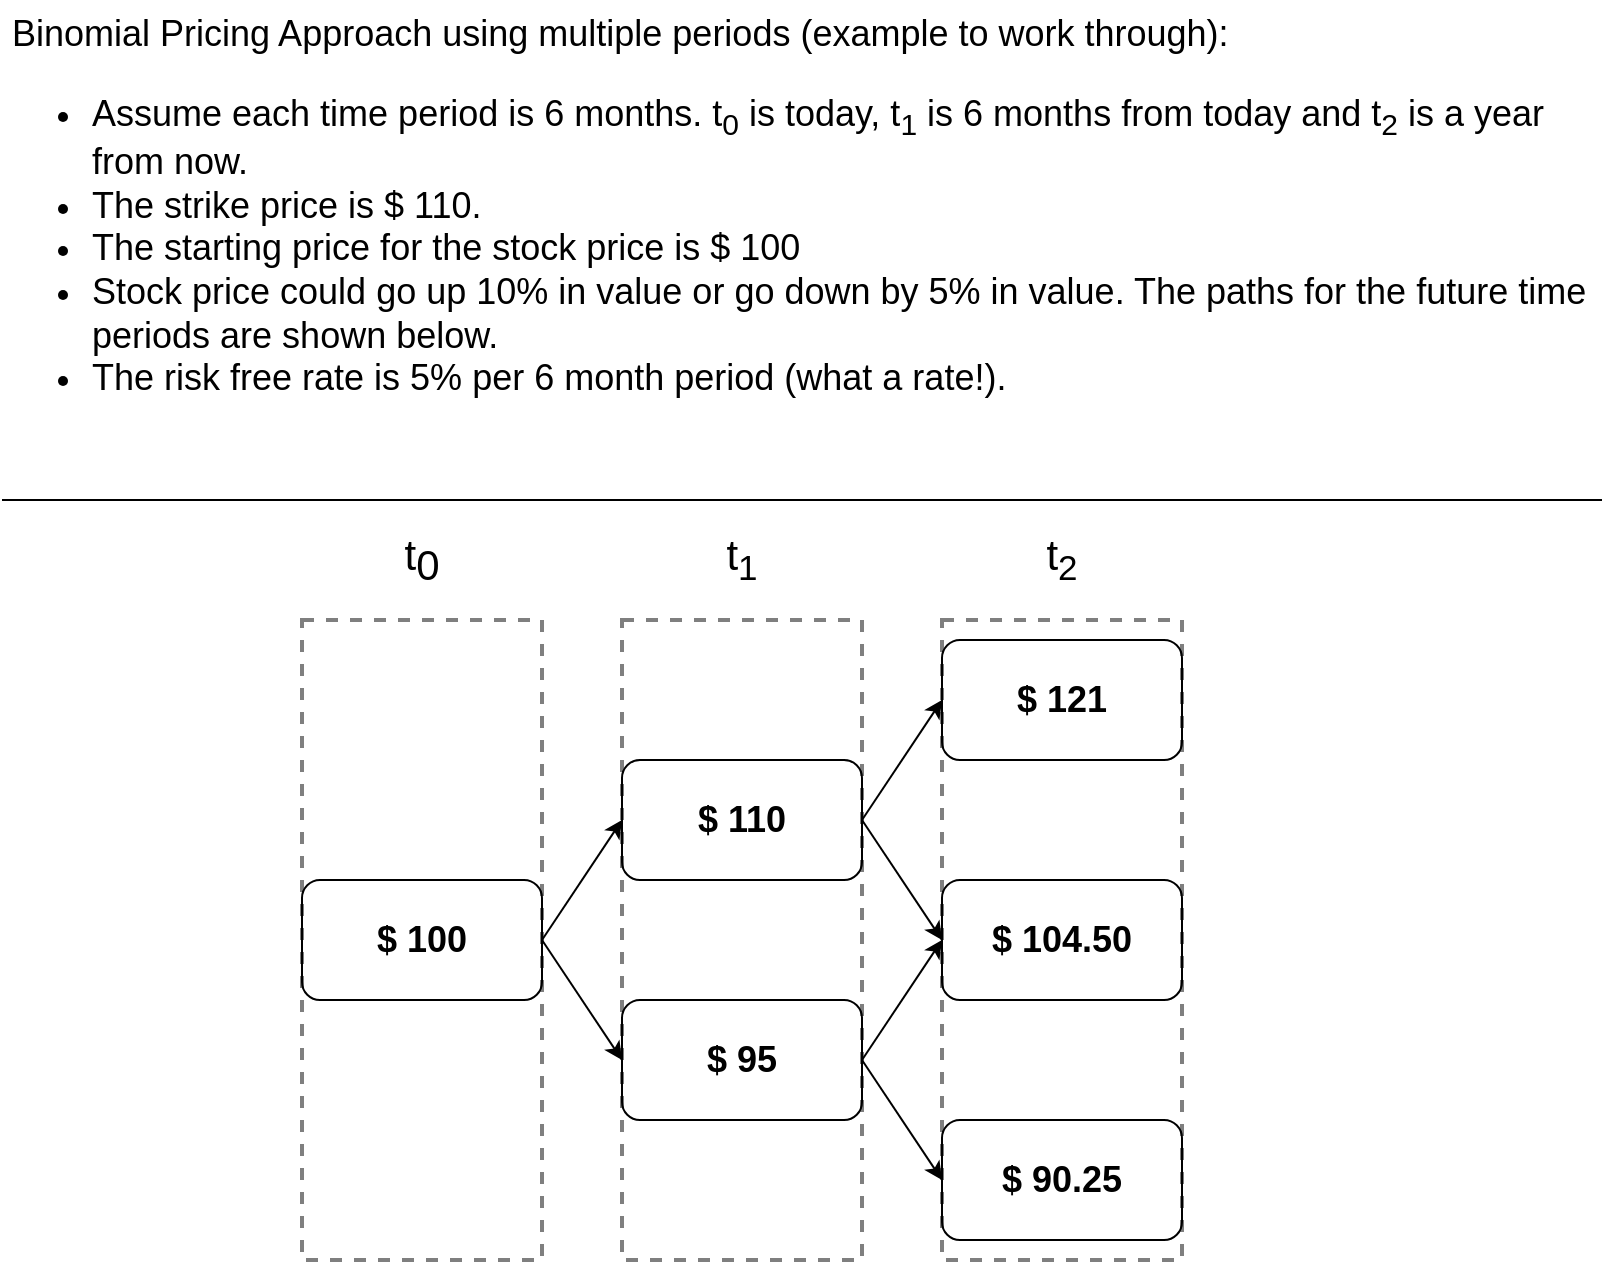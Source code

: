 <mxfile version="12.4.3" type="github" pages="1"><diagram id="LkOkH6vTTalD8n80lZn4" name="Page-1"><mxGraphModel dx="1513" dy="694" grid="0" gridSize="10" guides="1" tooltips="1" connect="1" arrows="1" fold="1" page="0" pageScale="1" pageWidth="850" pageHeight="1100" math="0" shadow="0"><root><mxCell id="0"/><mxCell id="1" parent="0"/><mxCell id="q_X1fkAj1-IbZzHceIZN-1" value="$ 100" style="rounded=1;whiteSpace=wrap;html=1;fontStyle=1;fontSize=18;" vertex="1" parent="1"><mxGeometry x="110" y="450" width="120" height="60" as="geometry"/></mxCell><mxCell id="q_X1fkAj1-IbZzHceIZN-3" value="$ 110" style="rounded=1;whiteSpace=wrap;html=1;direction=east;fontSize=18;fontStyle=1" vertex="1" parent="1"><mxGeometry x="270" y="390" width="120" height="60" as="geometry"/></mxCell><mxCell id="q_X1fkAj1-IbZzHceIZN-4" value="$ 95" style="rounded=1;whiteSpace=wrap;html=1;fontSize=18;fontStyle=1" vertex="1" parent="1"><mxGeometry x="270" y="510" width="120" height="60" as="geometry"/></mxCell><mxCell id="q_X1fkAj1-IbZzHceIZN-5" value="$ 104.50" style="rounded=1;whiteSpace=wrap;html=1;fontSize=18;fontStyle=1" vertex="1" parent="1"><mxGeometry x="430" y="450" width="120" height="60" as="geometry"/></mxCell><mxCell id="q_X1fkAj1-IbZzHceIZN-6" value="$ 121" style="rounded=1;whiteSpace=wrap;html=1;fontSize=18;fontStyle=1" vertex="1" parent="1"><mxGeometry x="430" y="330" width="120" height="60" as="geometry"/></mxCell><mxCell id="q_X1fkAj1-IbZzHceIZN-7" value="$ 90.25" style="rounded=1;whiteSpace=wrap;html=1;fontSize=18;fontStyle=1" vertex="1" parent="1"><mxGeometry x="430" y="570" width="120" height="60" as="geometry"/></mxCell><mxCell id="q_X1fkAj1-IbZzHceIZN-8" value="" style="endArrow=classic;html=1;entryX=0;entryY=0.5;entryDx=0;entryDy=0;exitX=1;exitY=0.5;exitDx=0;exitDy=0;" edge="1" parent="1" source="q_X1fkAj1-IbZzHceIZN-1" target="q_X1fkAj1-IbZzHceIZN-3"><mxGeometry width="50" height="50" relative="1" as="geometry"><mxPoint x="220" y="480" as="sourcePoint"/><mxPoint x="270" y="430" as="targetPoint"/></mxGeometry></mxCell><mxCell id="q_X1fkAj1-IbZzHceIZN-9" value="" style="endArrow=classic;html=1;entryX=0;entryY=0.5;entryDx=0;entryDy=0;exitX=1;exitY=0.5;exitDx=0;exitDy=0;" edge="1" parent="1" source="q_X1fkAj1-IbZzHceIZN-3" target="q_X1fkAj1-IbZzHceIZN-6"><mxGeometry width="50" height="50" relative="1" as="geometry"><mxPoint x="380" y="360" as="sourcePoint"/><mxPoint x="430" y="300" as="targetPoint"/></mxGeometry></mxCell><mxCell id="q_X1fkAj1-IbZzHceIZN-11" value="" style="endArrow=classic;html=1;entryX=0;entryY=0.5;entryDx=0;entryDy=0;exitX=1;exitY=0.5;exitDx=0;exitDy=0;" edge="1" parent="1" source="q_X1fkAj1-IbZzHceIZN-4" target="q_X1fkAj1-IbZzHceIZN-5"><mxGeometry width="50" height="50" relative="1" as="geometry"><mxPoint x="390" y="540" as="sourcePoint"/><mxPoint x="450" y="480" as="targetPoint"/></mxGeometry></mxCell><mxCell id="q_X1fkAj1-IbZzHceIZN-12" value="" style="endArrow=classic;html=1;exitX=1;exitY=0.5;exitDx=0;exitDy=0;entryX=0;entryY=0.5;entryDx=0;entryDy=0;" edge="1" parent="1" source="q_X1fkAj1-IbZzHceIZN-1" target="q_X1fkAj1-IbZzHceIZN-4"><mxGeometry width="50" height="50" relative="1" as="geometry"><mxPoint x="100" y="700" as="sourcePoint"/><mxPoint x="150" y="650" as="targetPoint"/></mxGeometry></mxCell><mxCell id="q_X1fkAj1-IbZzHceIZN-14" value="" style="endArrow=classic;html=1;exitX=1;exitY=0.5;exitDx=0;exitDy=0;entryX=0;entryY=0.5;entryDx=0;entryDy=0;" edge="1" parent="1" source="q_X1fkAj1-IbZzHceIZN-4" target="q_X1fkAj1-IbZzHceIZN-7"><mxGeometry width="50" height="50" relative="1" as="geometry"><mxPoint x="400" y="590" as="sourcePoint"/><mxPoint x="450" y="650" as="targetPoint"/></mxGeometry></mxCell><mxCell id="q_X1fkAj1-IbZzHceIZN-15" value="" style="endArrow=classic;html=1;exitX=1;exitY=0.5;exitDx=0;exitDy=0;entryX=0;entryY=0.5;entryDx=0;entryDy=0;" edge="1" parent="1" source="q_X1fkAj1-IbZzHceIZN-3" target="q_X1fkAj1-IbZzHceIZN-5"><mxGeometry width="50" height="50" relative="1" as="geometry"><mxPoint x="400" y="450" as="sourcePoint"/><mxPoint x="450" y="400" as="targetPoint"/></mxGeometry></mxCell><mxCell id="q_X1fkAj1-IbZzHceIZN-22" value="&lt;div&gt;Binomial Pricing Approach using multiple periods (example to work through):&lt;/div&gt;&lt;div&gt;&lt;ul&gt;&lt;li&gt;Assume each time period is 6 months. t&lt;sub&gt;0&lt;/sub&gt; is today, t&lt;sub&gt;1&lt;/sub&gt; is 6 months from today and t&lt;sub&gt;2&lt;/sub&gt; is a year from now.&lt;/li&gt;&lt;li&gt;The strike price is $ 110.&lt;/li&gt;&lt;li&gt;The starting price for the stock price is $ 100 &lt;br&gt;&lt;/li&gt;&lt;li&gt;Stock price could go up 10% in value or go down by 5% in value. The paths for the future time periods are shown below.&lt;/li&gt;&lt;li&gt;The risk free rate is 5% per 6 month period (what a rate!).&lt;/li&gt;&lt;/ul&gt;&lt;/div&gt;" style="text;html=1;strokeColor=none;fillColor=none;align=left;verticalAlign=top;whiteSpace=wrap;rounded=0;fontSize=18;opacity=50;" vertex="1" parent="1"><mxGeometry x="-37" y="10" width="797" height="221" as="geometry"/></mxCell><mxCell id="q_X1fkAj1-IbZzHceIZN-25" value="&lt;span style=&quot;font-size: 21px;&quot;&gt;t&lt;sub style=&quot;font-size: 21px;&quot;&gt;0&lt;/sub&gt;&lt;/span&gt;" style="text;html=1;strokeColor=none;fillColor=none;align=center;verticalAlign=middle;whiteSpace=wrap;rounded=0;fontSize=21;opacity=50;fontStyle=0;horizontal=1;perimeterSpacing=0;strokeWidth=6;" vertex="1" parent="1"><mxGeometry x="140" y="280" width="60" height="20" as="geometry"/></mxCell><mxCell id="q_X1fkAj1-IbZzHceIZN-27" value="&lt;span style=&quot;font-size: 21px&quot;&gt;t&lt;sub&gt;1&lt;/sub&gt;&lt;/span&gt;" style="text;html=1;strokeColor=none;fillColor=none;align=center;verticalAlign=middle;whiteSpace=wrap;rounded=0;fontSize=21;opacity=50;fontStyle=0;horizontal=1;perimeterSpacing=0;strokeWidth=6;" vertex="1" parent="1"><mxGeometry x="300" y="280" width="60" height="20" as="geometry"/></mxCell><mxCell id="q_X1fkAj1-IbZzHceIZN-28" value="&lt;span style=&quot;font-size: 21px&quot;&gt;t&lt;sub&gt;2&lt;/sub&gt;&lt;/span&gt;" style="text;html=1;strokeColor=none;fillColor=none;align=center;verticalAlign=middle;whiteSpace=wrap;rounded=0;fontSize=21;opacity=50;fontStyle=0;horizontal=1;perimeterSpacing=0;strokeWidth=6;" vertex="1" parent="1"><mxGeometry x="460" y="280" width="60" height="20" as="geometry"/></mxCell><mxCell id="q_X1fkAj1-IbZzHceIZN-30" value="" style="rounded=0;whiteSpace=wrap;html=1;strokeColor=#000000;strokeWidth=2;fillColor=none;gradientColor=none;fontSize=21;opacity=50;align=left;dashed=1;" vertex="1" parent="1"><mxGeometry x="110" y="320" width="120" height="320" as="geometry"/></mxCell><mxCell id="q_X1fkAj1-IbZzHceIZN-31" value="" style="rounded=0;whiteSpace=wrap;html=1;strokeColor=#000000;strokeWidth=2;fillColor=none;gradientColor=none;fontSize=21;opacity=50;align=left;dashed=1;" vertex="1" parent="1"><mxGeometry x="270" y="320" width="120" height="320" as="geometry"/></mxCell><mxCell id="q_X1fkAj1-IbZzHceIZN-32" value="" style="rounded=0;whiteSpace=wrap;html=1;strokeColor=#000000;strokeWidth=2;fillColor=none;gradientColor=none;fontSize=21;opacity=50;align=left;dashed=1;" vertex="1" parent="1"><mxGeometry x="430" y="320" width="120" height="320" as="geometry"/></mxCell><mxCell id="q_X1fkAj1-IbZzHceIZN-33" value="" style="endArrow=none;html=1;fontSize=21;" edge="1" parent="1"><mxGeometry width="50" height="50" relative="1" as="geometry"><mxPoint x="-40" y="260" as="sourcePoint"/><mxPoint x="760" y="260" as="targetPoint"/><Array as="points"/></mxGeometry></mxCell></root></mxGraphModel></diagram></mxfile>